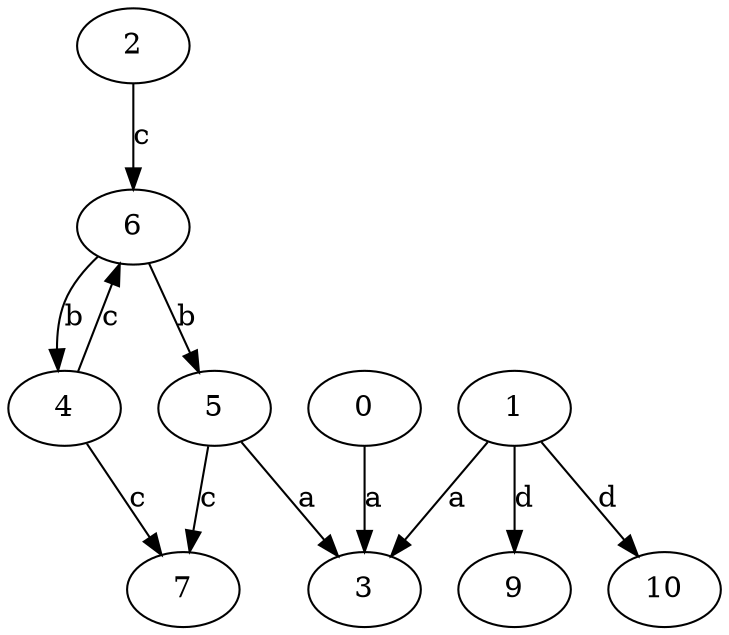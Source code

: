 strict digraph  {
2;
3;
4;
5;
6;
7;
9;
10;
0;
1;
2 -> 6  [label=c];
4 -> 6  [label=c];
4 -> 7  [label=c];
5 -> 3  [label=a];
5 -> 7  [label=c];
6 -> 4  [label=b];
6 -> 5  [label=b];
0 -> 3  [label=a];
1 -> 3  [label=a];
1 -> 9  [label=d];
1 -> 10  [label=d];
}
